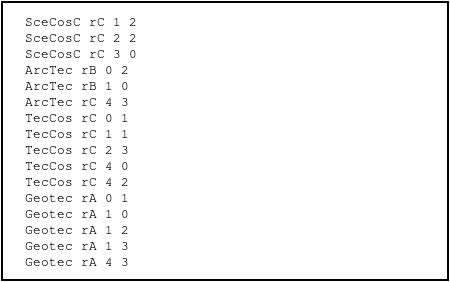 <?xml version="1.0" encoding="UTF-8"?>
<dia:diagram xmlns:dia="http://www.lysator.liu.se/~alla/dia/">
  <dia:layer name="Segundo Plano" visible="true" active="true">
    <dia:object type="Standard - Box" version="0" id="O0">
      <dia:attribute name="obj_pos">
        <dia:point val="8.25,2.95"/>
      </dia:attribute>
      <dia:attribute name="obj_bb">
        <dia:rectangle val="8.2,2.9;30.6,16.9"/>
      </dia:attribute>
      <dia:attribute name="elem_corner">
        <dia:point val="8.25,2.95"/>
      </dia:attribute>
      <dia:attribute name="elem_width">
        <dia:real val="22.3"/>
      </dia:attribute>
      <dia:attribute name="elem_height">
        <dia:real val="13.9"/>
      </dia:attribute>
      <dia:attribute name="show_background">
        <dia:boolean val="true"/>
      </dia:attribute>
    </dia:object>
    <dia:object type="Standard - Text" version="1" id="O1">
      <dia:attribute name="obj_pos">
        <dia:point val="9.4,4.15"/>
      </dia:attribute>
      <dia:attribute name="obj_bb">
        <dia:rectangle val="9.4,3.61;14.79,16.335"/>
      </dia:attribute>
      <dia:attribute name="text">
        <dia:composite type="text">
          <dia:attribute name="string">
            <dia:string>#SceCosC rC 1 2
SceCosC rC 2 2
SceCosC rC 3 0
ArcTec rB 0 2
ArcTec rB 1 0
ArcTec rC 4 3
TecCos rC 0 1
TecCos rC 1 1
TecCos rC 2 3
TecCos rC 4 0
TecCos rC 4 2
Geotec rA 0 1
Geotec rA 1 0
Geotec rA 1 2
Geotec rA 1 3
Geotec rA 4 3#</dia:string>
          </dia:attribute>
          <dia:attribute name="font">
            <dia:font family="Courier" style="0" name="Courier"/>
          </dia:attribute>
          <dia:attribute name="height">
            <dia:real val="0.8"/>
          </dia:attribute>
          <dia:attribute name="pos">
            <dia:point val="9.4,4.15"/>
          </dia:attribute>
          <dia:attribute name="color">
            <dia:color val="#000000"/>
          </dia:attribute>
          <dia:attribute name="alignment">
            <dia:enum val="0"/>
          </dia:attribute>
        </dia:composite>
      </dia:attribute>
      <dia:attribute name="valign">
        <dia:enum val="3"/>
      </dia:attribute>
    </dia:object>
  </dia:layer>
</dia:diagram>
